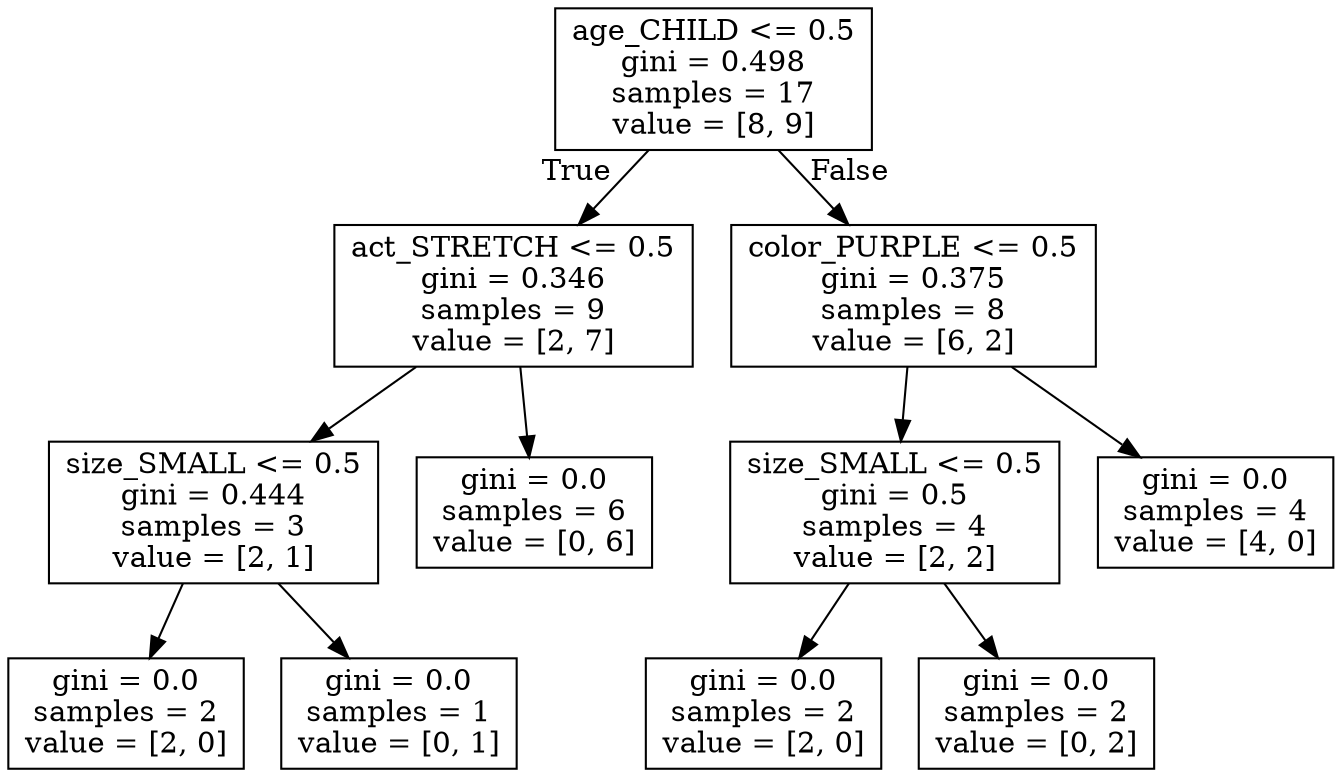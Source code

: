 digraph Tree {
node [shape=box] ;
0 [label="age_CHILD <= 0.5\ngini = 0.498\nsamples = 17\nvalue = [8, 9]"] ;
1 [label="act_STRETCH <= 0.5\ngini = 0.346\nsamples = 9\nvalue = [2, 7]"] ;
0 -> 1 [labeldistance=2.5, labelangle=45, headlabel="True"] ;
2 [label="size_SMALL <= 0.5\ngini = 0.444\nsamples = 3\nvalue = [2, 1]"] ;
1 -> 2 ;
3 [label="gini = 0.0\nsamples = 2\nvalue = [2, 0]"] ;
2 -> 3 ;
4 [label="gini = 0.0\nsamples = 1\nvalue = [0, 1]"] ;
2 -> 4 ;
5 [label="gini = 0.0\nsamples = 6\nvalue = [0, 6]"] ;
1 -> 5 ;
6 [label="color_PURPLE <= 0.5\ngini = 0.375\nsamples = 8\nvalue = [6, 2]"] ;
0 -> 6 [labeldistance=2.5, labelangle=-45, headlabel="False"] ;
7 [label="size_SMALL <= 0.5\ngini = 0.5\nsamples = 4\nvalue = [2, 2]"] ;
6 -> 7 ;
8 [label="gini = 0.0\nsamples = 2\nvalue = [2, 0]"] ;
7 -> 8 ;
9 [label="gini = 0.0\nsamples = 2\nvalue = [0, 2]"] ;
7 -> 9 ;
10 [label="gini = 0.0\nsamples = 4\nvalue = [4, 0]"] ;
6 -> 10 ;
}